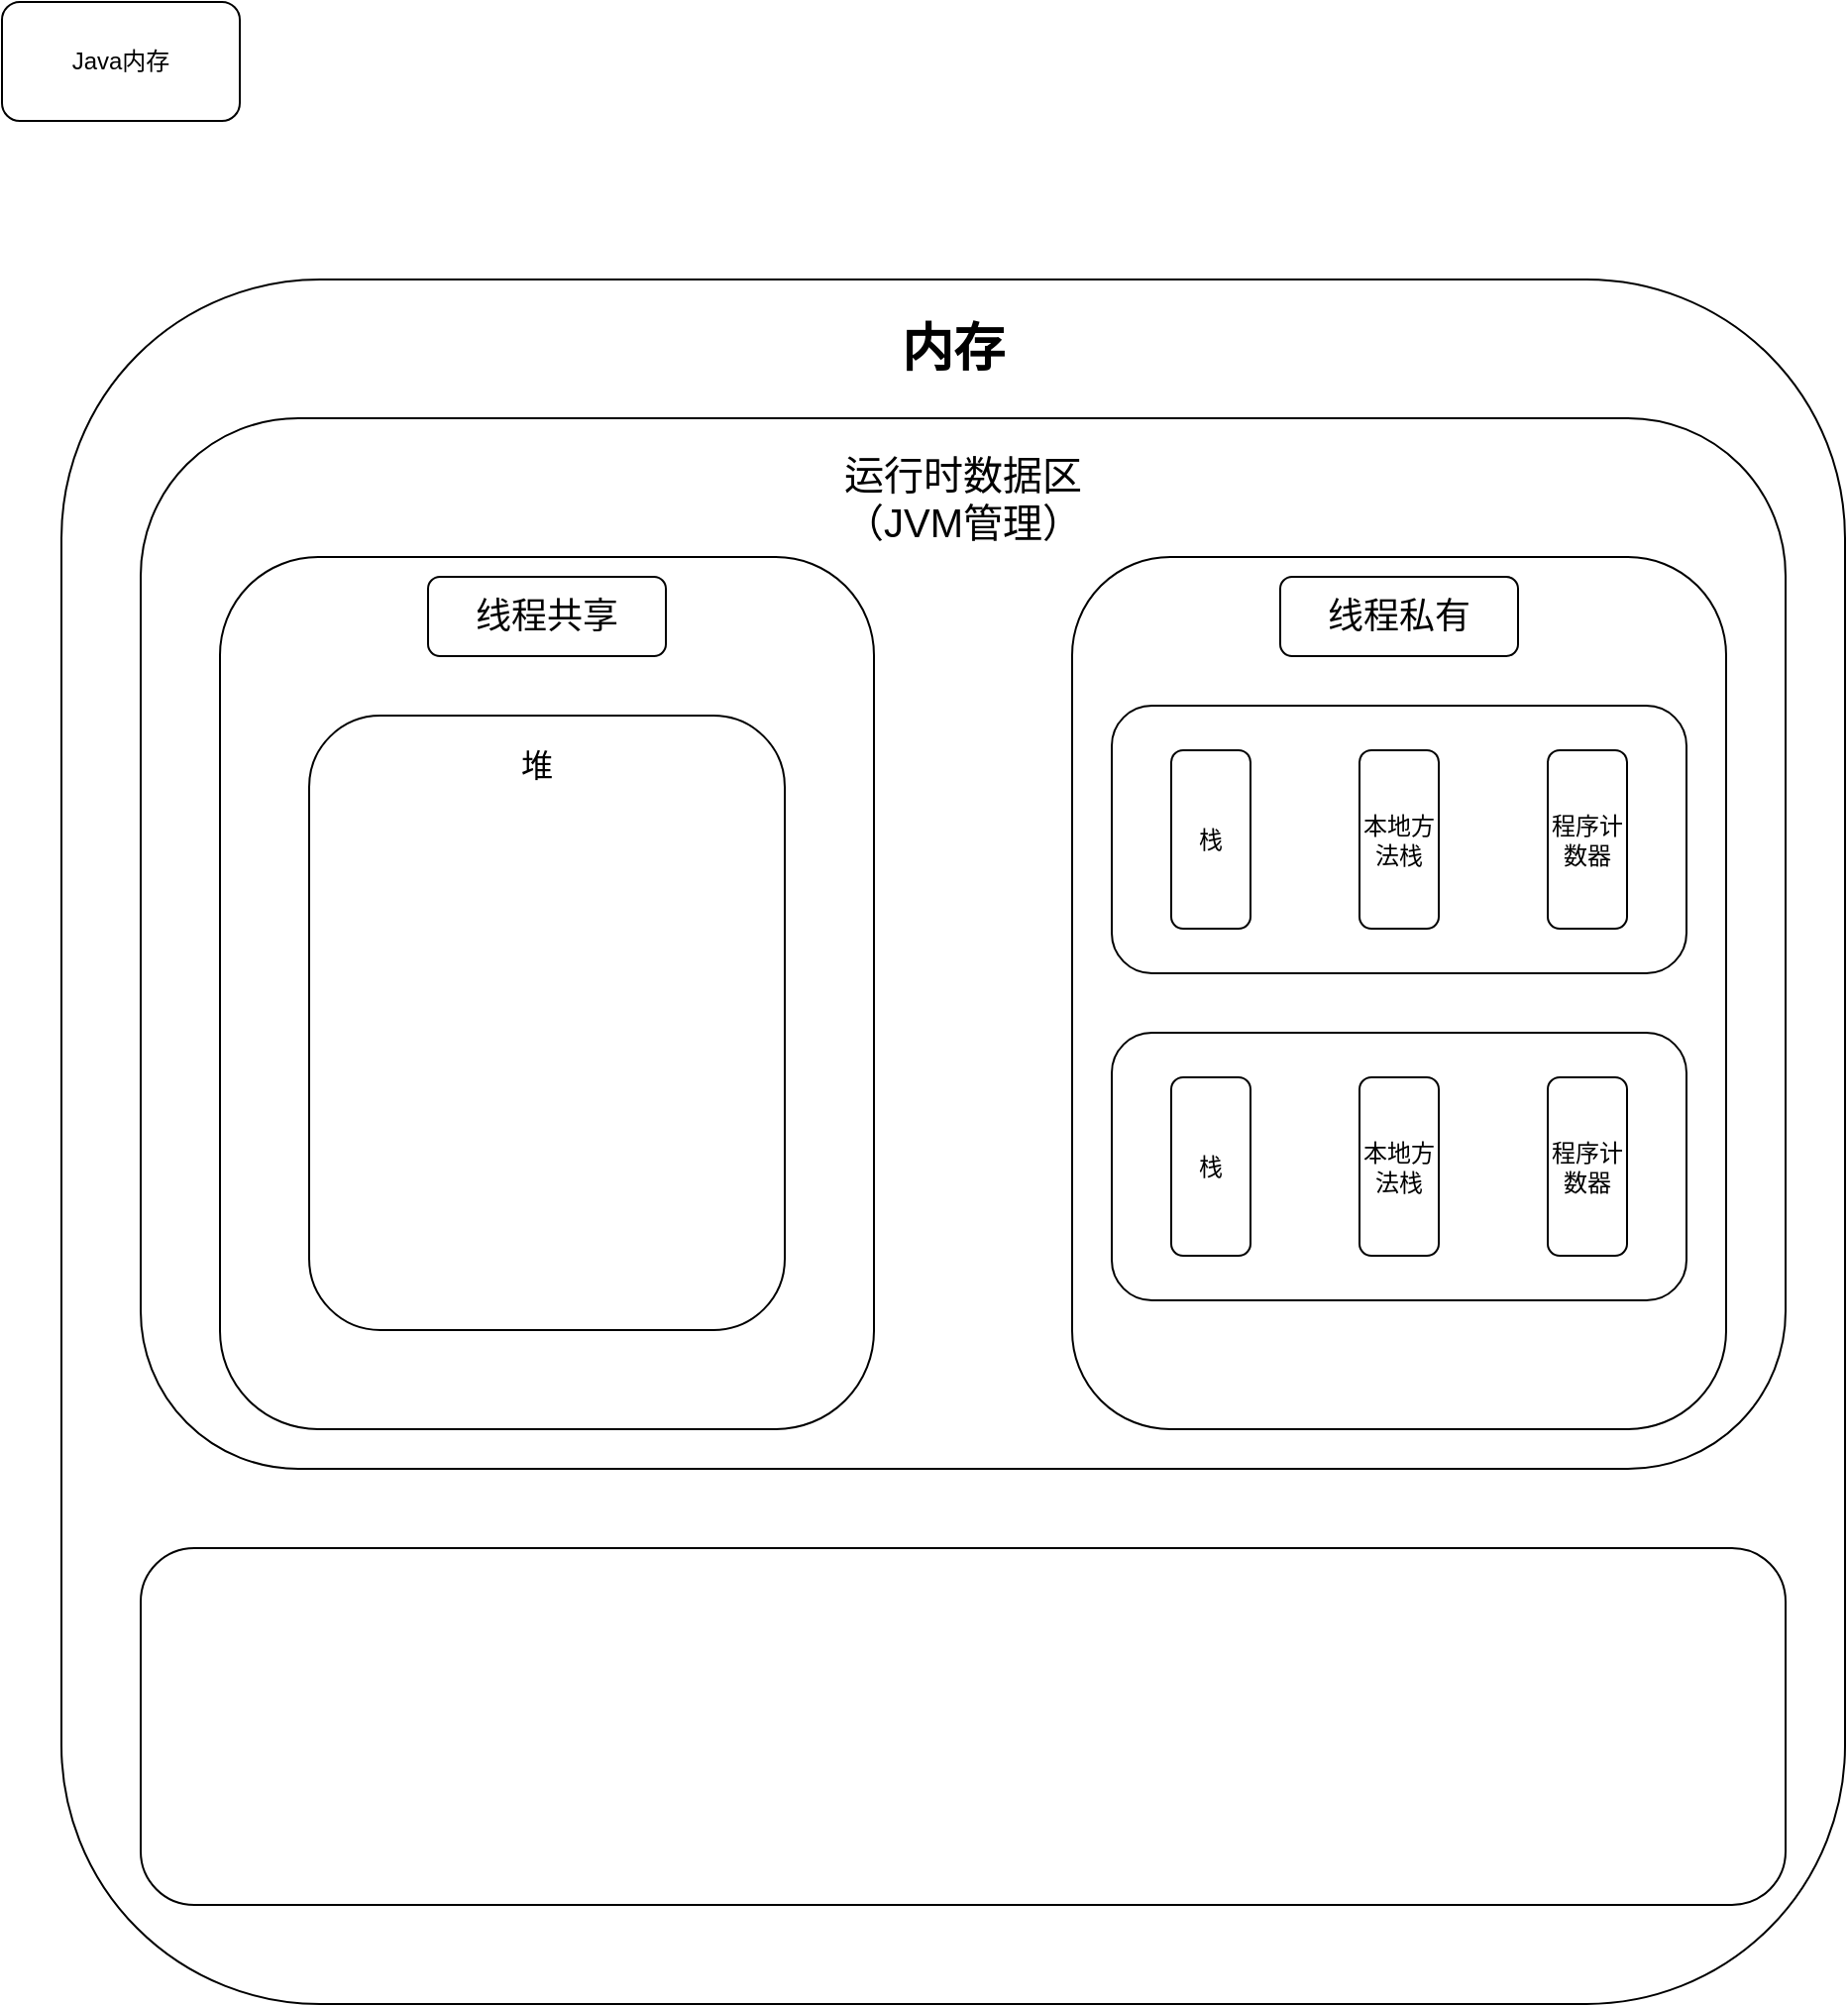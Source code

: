 <mxfile version="27.1.4">
  <diagram name="第 1 页" id="I5WMgqBB8YiZXiteyFUZ">
    <mxGraphModel dx="1042" dy="562" grid="1" gridSize="10" guides="1" tooltips="1" connect="1" arrows="1" fold="1" page="1" pageScale="1" pageWidth="827" pageHeight="1169" math="0" shadow="0">
      <root>
        <mxCell id="0" />
        <mxCell id="1" parent="0" />
        <mxCell id="KyOsXFHxeQDrwMk6h1Q3-1" value="Java内存" style="rounded=1;whiteSpace=wrap;html=1;" parent="1" vertex="1">
          <mxGeometry x="20" y="10" width="120" height="60" as="geometry" />
        </mxCell>
        <mxCell id="KyOsXFHxeQDrwMk6h1Q3-7" value="" style="rounded=1;whiteSpace=wrap;html=1;" parent="1" vertex="1">
          <mxGeometry x="50" y="150" width="900" height="870" as="geometry" />
        </mxCell>
        <mxCell id="KyOsXFHxeQDrwMk6h1Q3-8" value="" style="rounded=1;whiteSpace=wrap;html=1;" parent="1" vertex="1">
          <mxGeometry x="90" y="220" width="830" height="530" as="geometry" />
        </mxCell>
        <mxCell id="KyOsXFHxeQDrwMk6h1Q3-12" value="" style="rounded=1;whiteSpace=wrap;html=1;" parent="1" vertex="1">
          <mxGeometry x="90" y="790" width="830" height="180" as="geometry" />
        </mxCell>
        <mxCell id="ghnJ802TNV-xx4-BfUkp-1" value="" style="rounded=1;whiteSpace=wrap;html=1;" vertex="1" parent="1">
          <mxGeometry x="130" y="290" width="330" height="440" as="geometry" />
        </mxCell>
        <mxCell id="ghnJ802TNV-xx4-BfUkp-3" value="&lt;b&gt;&lt;font style=&quot;font-size: 26px;&quot;&gt;内存&lt;/font&gt;&lt;/b&gt;" style="rounded=1;whiteSpace=wrap;html=1;strokeColor=none;" vertex="1" parent="1">
          <mxGeometry x="440" y="160" width="120" height="50" as="geometry" />
        </mxCell>
        <mxCell id="ghnJ802TNV-xx4-BfUkp-4" value="&lt;font style=&quot;font-size: 20px;&quot;&gt;运行时数据区&lt;/font&gt;&lt;div&gt;&lt;font style=&quot;font-size: 20px;&quot;&gt;（JVM管理）&lt;/font&gt;&lt;/div&gt;" style="rounded=1;whiteSpace=wrap;html=1;strokeColor=none;" vertex="1" parent="1">
          <mxGeometry x="435" y="230" width="140" height="60" as="geometry" />
        </mxCell>
        <mxCell id="ghnJ802TNV-xx4-BfUkp-5" value="" style="rounded=1;whiteSpace=wrap;html=1;" vertex="1" parent="1">
          <mxGeometry x="560" y="290" width="330" height="440" as="geometry" />
        </mxCell>
        <mxCell id="ghnJ802TNV-xx4-BfUkp-6" value="&lt;font style=&quot;font-size: 18px;&quot;&gt;线程共享&lt;/font&gt;" style="rounded=1;whiteSpace=wrap;html=1;" vertex="1" parent="1">
          <mxGeometry x="235" y="300" width="120" height="40" as="geometry" />
        </mxCell>
        <mxCell id="ghnJ802TNV-xx4-BfUkp-7" value="&lt;font style=&quot;font-size: 18px;&quot;&gt;线程私有&lt;/font&gt;" style="rounded=1;whiteSpace=wrap;html=1;" vertex="1" parent="1">
          <mxGeometry x="665" y="300" width="120" height="40" as="geometry" />
        </mxCell>
        <mxCell id="ghnJ802TNV-xx4-BfUkp-8" value="" style="rounded=1;whiteSpace=wrap;html=1;" vertex="1" parent="1">
          <mxGeometry x="175" y="370" width="240" height="310" as="geometry" />
        </mxCell>
        <mxCell id="ghnJ802TNV-xx4-BfUkp-9" value="&lt;font style=&quot;font-size: 16px;&quot;&gt;堆&lt;/font&gt;" style="rounded=1;whiteSpace=wrap;html=1;strokeColor=none;" vertex="1" parent="1">
          <mxGeometry x="230" y="380" width="120" height="30" as="geometry" />
        </mxCell>
        <mxCell id="ghnJ802TNV-xx4-BfUkp-10" value="" style="rounded=1;whiteSpace=wrap;html=1;" vertex="1" parent="1">
          <mxGeometry x="580" y="365" width="290" height="135" as="geometry" />
        </mxCell>
        <mxCell id="ghnJ802TNV-xx4-BfUkp-12" value="栈" style="rounded=1;whiteSpace=wrap;html=1;" vertex="1" parent="1">
          <mxGeometry x="610" y="387.5" width="40" height="90" as="geometry" />
        </mxCell>
        <mxCell id="ghnJ802TNV-xx4-BfUkp-13" value="本地方法栈" style="rounded=1;whiteSpace=wrap;html=1;" vertex="1" parent="1">
          <mxGeometry x="705" y="387.5" width="40" height="90" as="geometry" />
        </mxCell>
        <mxCell id="ghnJ802TNV-xx4-BfUkp-14" value="程序计数器" style="rounded=1;whiteSpace=wrap;html=1;" vertex="1" parent="1">
          <mxGeometry x="800" y="387.5" width="40" height="90" as="geometry" />
        </mxCell>
        <mxCell id="ghnJ802TNV-xx4-BfUkp-16" value="" style="rounded=1;whiteSpace=wrap;html=1;" vertex="1" parent="1">
          <mxGeometry x="580" y="530" width="290" height="135" as="geometry" />
        </mxCell>
        <mxCell id="ghnJ802TNV-xx4-BfUkp-17" value="栈" style="rounded=1;whiteSpace=wrap;html=1;" vertex="1" parent="1">
          <mxGeometry x="610" y="552.5" width="40" height="90" as="geometry" />
        </mxCell>
        <mxCell id="ghnJ802TNV-xx4-BfUkp-18" value="本地方法栈" style="rounded=1;whiteSpace=wrap;html=1;" vertex="1" parent="1">
          <mxGeometry x="705" y="552.5" width="40" height="90" as="geometry" />
        </mxCell>
        <mxCell id="ghnJ802TNV-xx4-BfUkp-19" value="程序计数器" style="rounded=1;whiteSpace=wrap;html=1;" vertex="1" parent="1">
          <mxGeometry x="800" y="552.5" width="40" height="90" as="geometry" />
        </mxCell>
      </root>
    </mxGraphModel>
  </diagram>
</mxfile>
